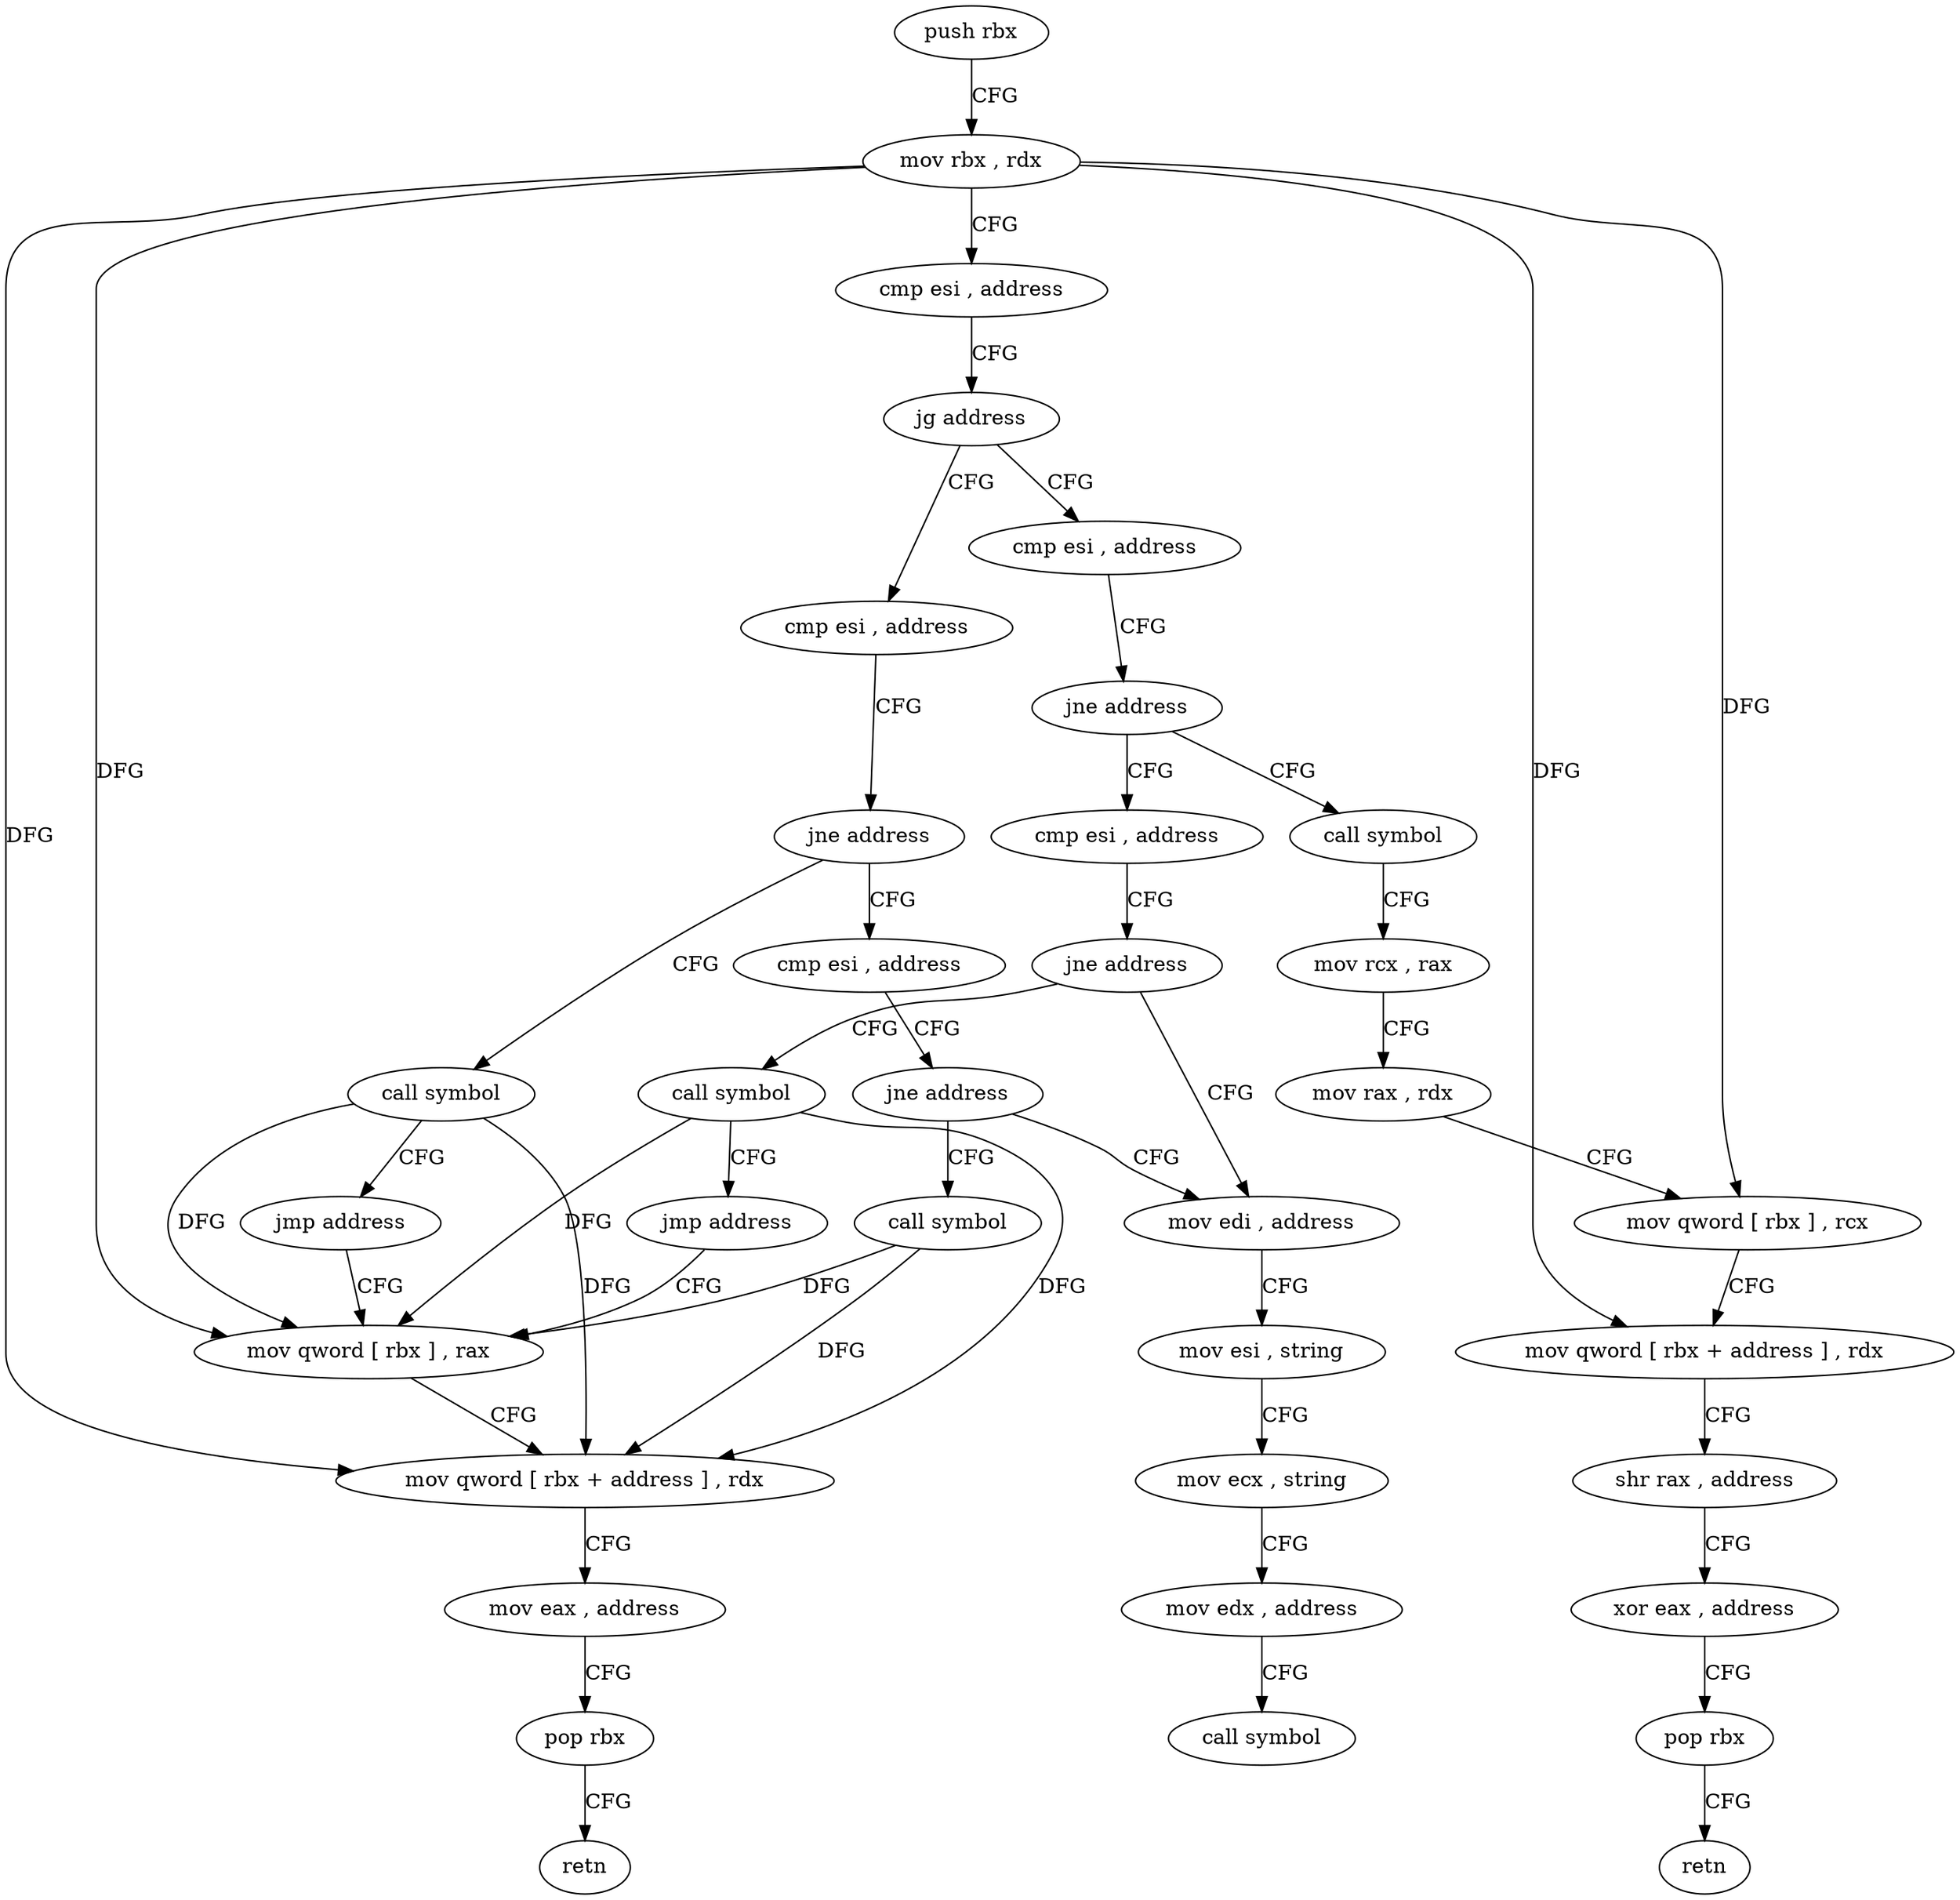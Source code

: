 digraph "func" {
"4239776" [label = "push rbx" ]
"4239777" [label = "mov rbx , rdx" ]
"4239780" [label = "cmp esi , address" ]
"4239783" [label = "jg address" ]
"4239817" [label = "cmp esi , address" ]
"4239785" [label = "cmp esi , address" ]
"4239820" [label = "jne address" ]
"4239841" [label = "cmp esi , address" ]
"4239822" [label = "call symbol" ]
"4239788" [label = "jne address" ]
"4239829" [label = "cmp esi , address" ]
"4239790" [label = "call symbol" ]
"4239844" [label = "jne address" ]
"4239865" [label = "mov edi , address" ]
"4239846" [label = "call symbol" ]
"4239827" [label = "jmp address" ]
"4239851" [label = "mov qword [ rbx ] , rax" ]
"4239832" [label = "jne address" ]
"4239834" [label = "call symbol" ]
"4239795" [label = "mov rcx , rax" ]
"4239798" [label = "mov rax , rdx" ]
"4239801" [label = "mov qword [ rbx ] , rcx" ]
"4239804" [label = "mov qword [ rbx + address ] , rdx" ]
"4239808" [label = "shr rax , address" ]
"4239812" [label = "xor eax , address" ]
"4239815" [label = "pop rbx" ]
"4239816" [label = "retn" ]
"4239870" [label = "mov esi , string" ]
"4239875" [label = "mov ecx , string" ]
"4239880" [label = "mov edx , address" ]
"4239885" [label = "call symbol" ]
"4239854" [label = "mov qword [ rbx + address ] , rdx" ]
"4239858" [label = "mov eax , address" ]
"4239863" [label = "pop rbx" ]
"4239864" [label = "retn" ]
"4239839" [label = "jmp address" ]
"4239776" -> "4239777" [ label = "CFG" ]
"4239777" -> "4239780" [ label = "CFG" ]
"4239777" -> "4239801" [ label = "DFG" ]
"4239777" -> "4239804" [ label = "DFG" ]
"4239777" -> "4239851" [ label = "DFG" ]
"4239777" -> "4239854" [ label = "DFG" ]
"4239780" -> "4239783" [ label = "CFG" ]
"4239783" -> "4239817" [ label = "CFG" ]
"4239783" -> "4239785" [ label = "CFG" ]
"4239817" -> "4239820" [ label = "CFG" ]
"4239785" -> "4239788" [ label = "CFG" ]
"4239820" -> "4239841" [ label = "CFG" ]
"4239820" -> "4239822" [ label = "CFG" ]
"4239841" -> "4239844" [ label = "CFG" ]
"4239822" -> "4239827" [ label = "CFG" ]
"4239822" -> "4239851" [ label = "DFG" ]
"4239822" -> "4239854" [ label = "DFG" ]
"4239788" -> "4239829" [ label = "CFG" ]
"4239788" -> "4239790" [ label = "CFG" ]
"4239829" -> "4239832" [ label = "CFG" ]
"4239790" -> "4239795" [ label = "CFG" ]
"4239844" -> "4239865" [ label = "CFG" ]
"4239844" -> "4239846" [ label = "CFG" ]
"4239865" -> "4239870" [ label = "CFG" ]
"4239846" -> "4239851" [ label = "DFG" ]
"4239846" -> "4239854" [ label = "DFG" ]
"4239827" -> "4239851" [ label = "CFG" ]
"4239851" -> "4239854" [ label = "CFG" ]
"4239832" -> "4239865" [ label = "CFG" ]
"4239832" -> "4239834" [ label = "CFG" ]
"4239834" -> "4239839" [ label = "CFG" ]
"4239834" -> "4239851" [ label = "DFG" ]
"4239834" -> "4239854" [ label = "DFG" ]
"4239795" -> "4239798" [ label = "CFG" ]
"4239798" -> "4239801" [ label = "CFG" ]
"4239801" -> "4239804" [ label = "CFG" ]
"4239804" -> "4239808" [ label = "CFG" ]
"4239808" -> "4239812" [ label = "CFG" ]
"4239812" -> "4239815" [ label = "CFG" ]
"4239815" -> "4239816" [ label = "CFG" ]
"4239870" -> "4239875" [ label = "CFG" ]
"4239875" -> "4239880" [ label = "CFG" ]
"4239880" -> "4239885" [ label = "CFG" ]
"4239854" -> "4239858" [ label = "CFG" ]
"4239858" -> "4239863" [ label = "CFG" ]
"4239863" -> "4239864" [ label = "CFG" ]
"4239839" -> "4239851" [ label = "CFG" ]
}

